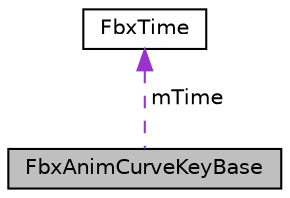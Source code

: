 digraph "FbxAnimCurveKeyBase"
{
  edge [fontname="Helvetica",fontsize="10",labelfontname="Helvetica",labelfontsize="10"];
  node [fontname="Helvetica",fontsize="10",shape=record];
  Node2 [label="FbxAnimCurveKeyBase",height=0.2,width=0.4,color="black", fillcolor="grey75", style="filled", fontcolor="black"];
  Node3 -> Node2 [dir="back",color="darkorchid3",fontsize="10",style="dashed",label=" mTime" ,fontname="Helvetica"];
  Node3 [label="FbxTime",height=0.2,width=0.4,color="black", fillcolor="white", style="filled",URL="$class_fbx_time.html"];
}
